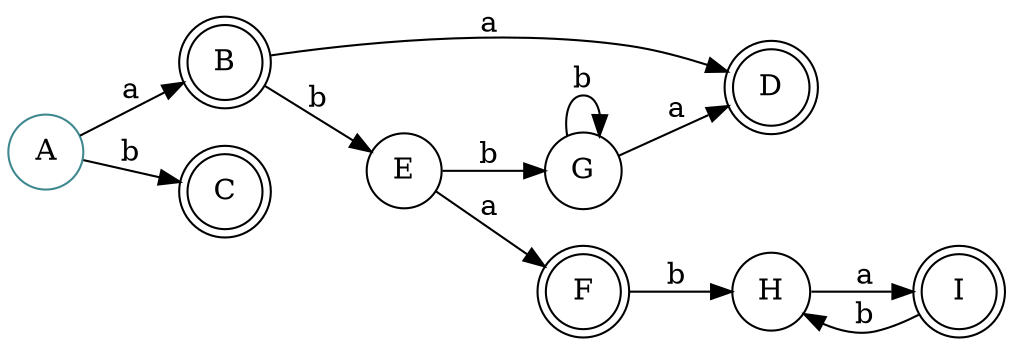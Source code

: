digraph finite_state_machine {
	rankdir=LR size="8,5"
	node [shape=doublecircle]
	B
	C
	D
	F
	I
	node [shape=circle]
	A [color="#3F888F"]
	A -> B [label=a]
	A -> C [label=b]
	B -> D [label=a]
	B -> E [label=b]
	E -> F [label=a]
	E -> G [label=b]
	F -> H [label=b]
	G -> D [label=a]
	G -> G [label=b]
	H -> I [label=a]
	I -> H [label=b]
}
